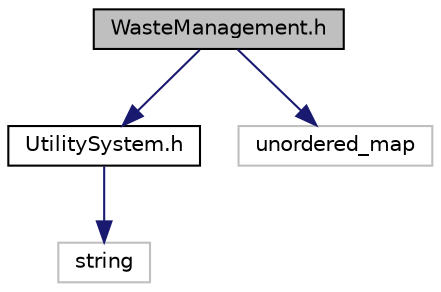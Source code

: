 digraph "WasteManagement.h"
{
 // LATEX_PDF_SIZE
  edge [fontname="Helvetica",fontsize="10",labelfontname="Helvetica",labelfontsize="10"];
  node [fontname="Helvetica",fontsize="10",shape=record];
  Node1 [label="WasteManagement.h",height=0.2,width=0.4,color="black", fillcolor="grey75", style="filled", fontcolor="black",tooltip="Waste management utility system."];
  Node1 -> Node2 [color="midnightblue",fontsize="10",style="solid",fontname="Helvetica"];
  Node2 [label="UtilitySystem.h",height=0.2,width=0.4,color="black", fillcolor="white", style="filled",URL="$UtilitySystem_8h.html",tooltip="Abstract interface for resource processing utility systems."];
  Node2 -> Node3 [color="midnightblue",fontsize="10",style="solid",fontname="Helvetica"];
  Node3 [label="string",height=0.2,width=0.4,color="grey75", fillcolor="white", style="filled",tooltip=" "];
  Node1 -> Node4 [color="midnightblue",fontsize="10",style="solid",fontname="Helvetica"];
  Node4 [label="unordered_map",height=0.2,width=0.4,color="grey75", fillcolor="white", style="filled",tooltip=" "];
}
